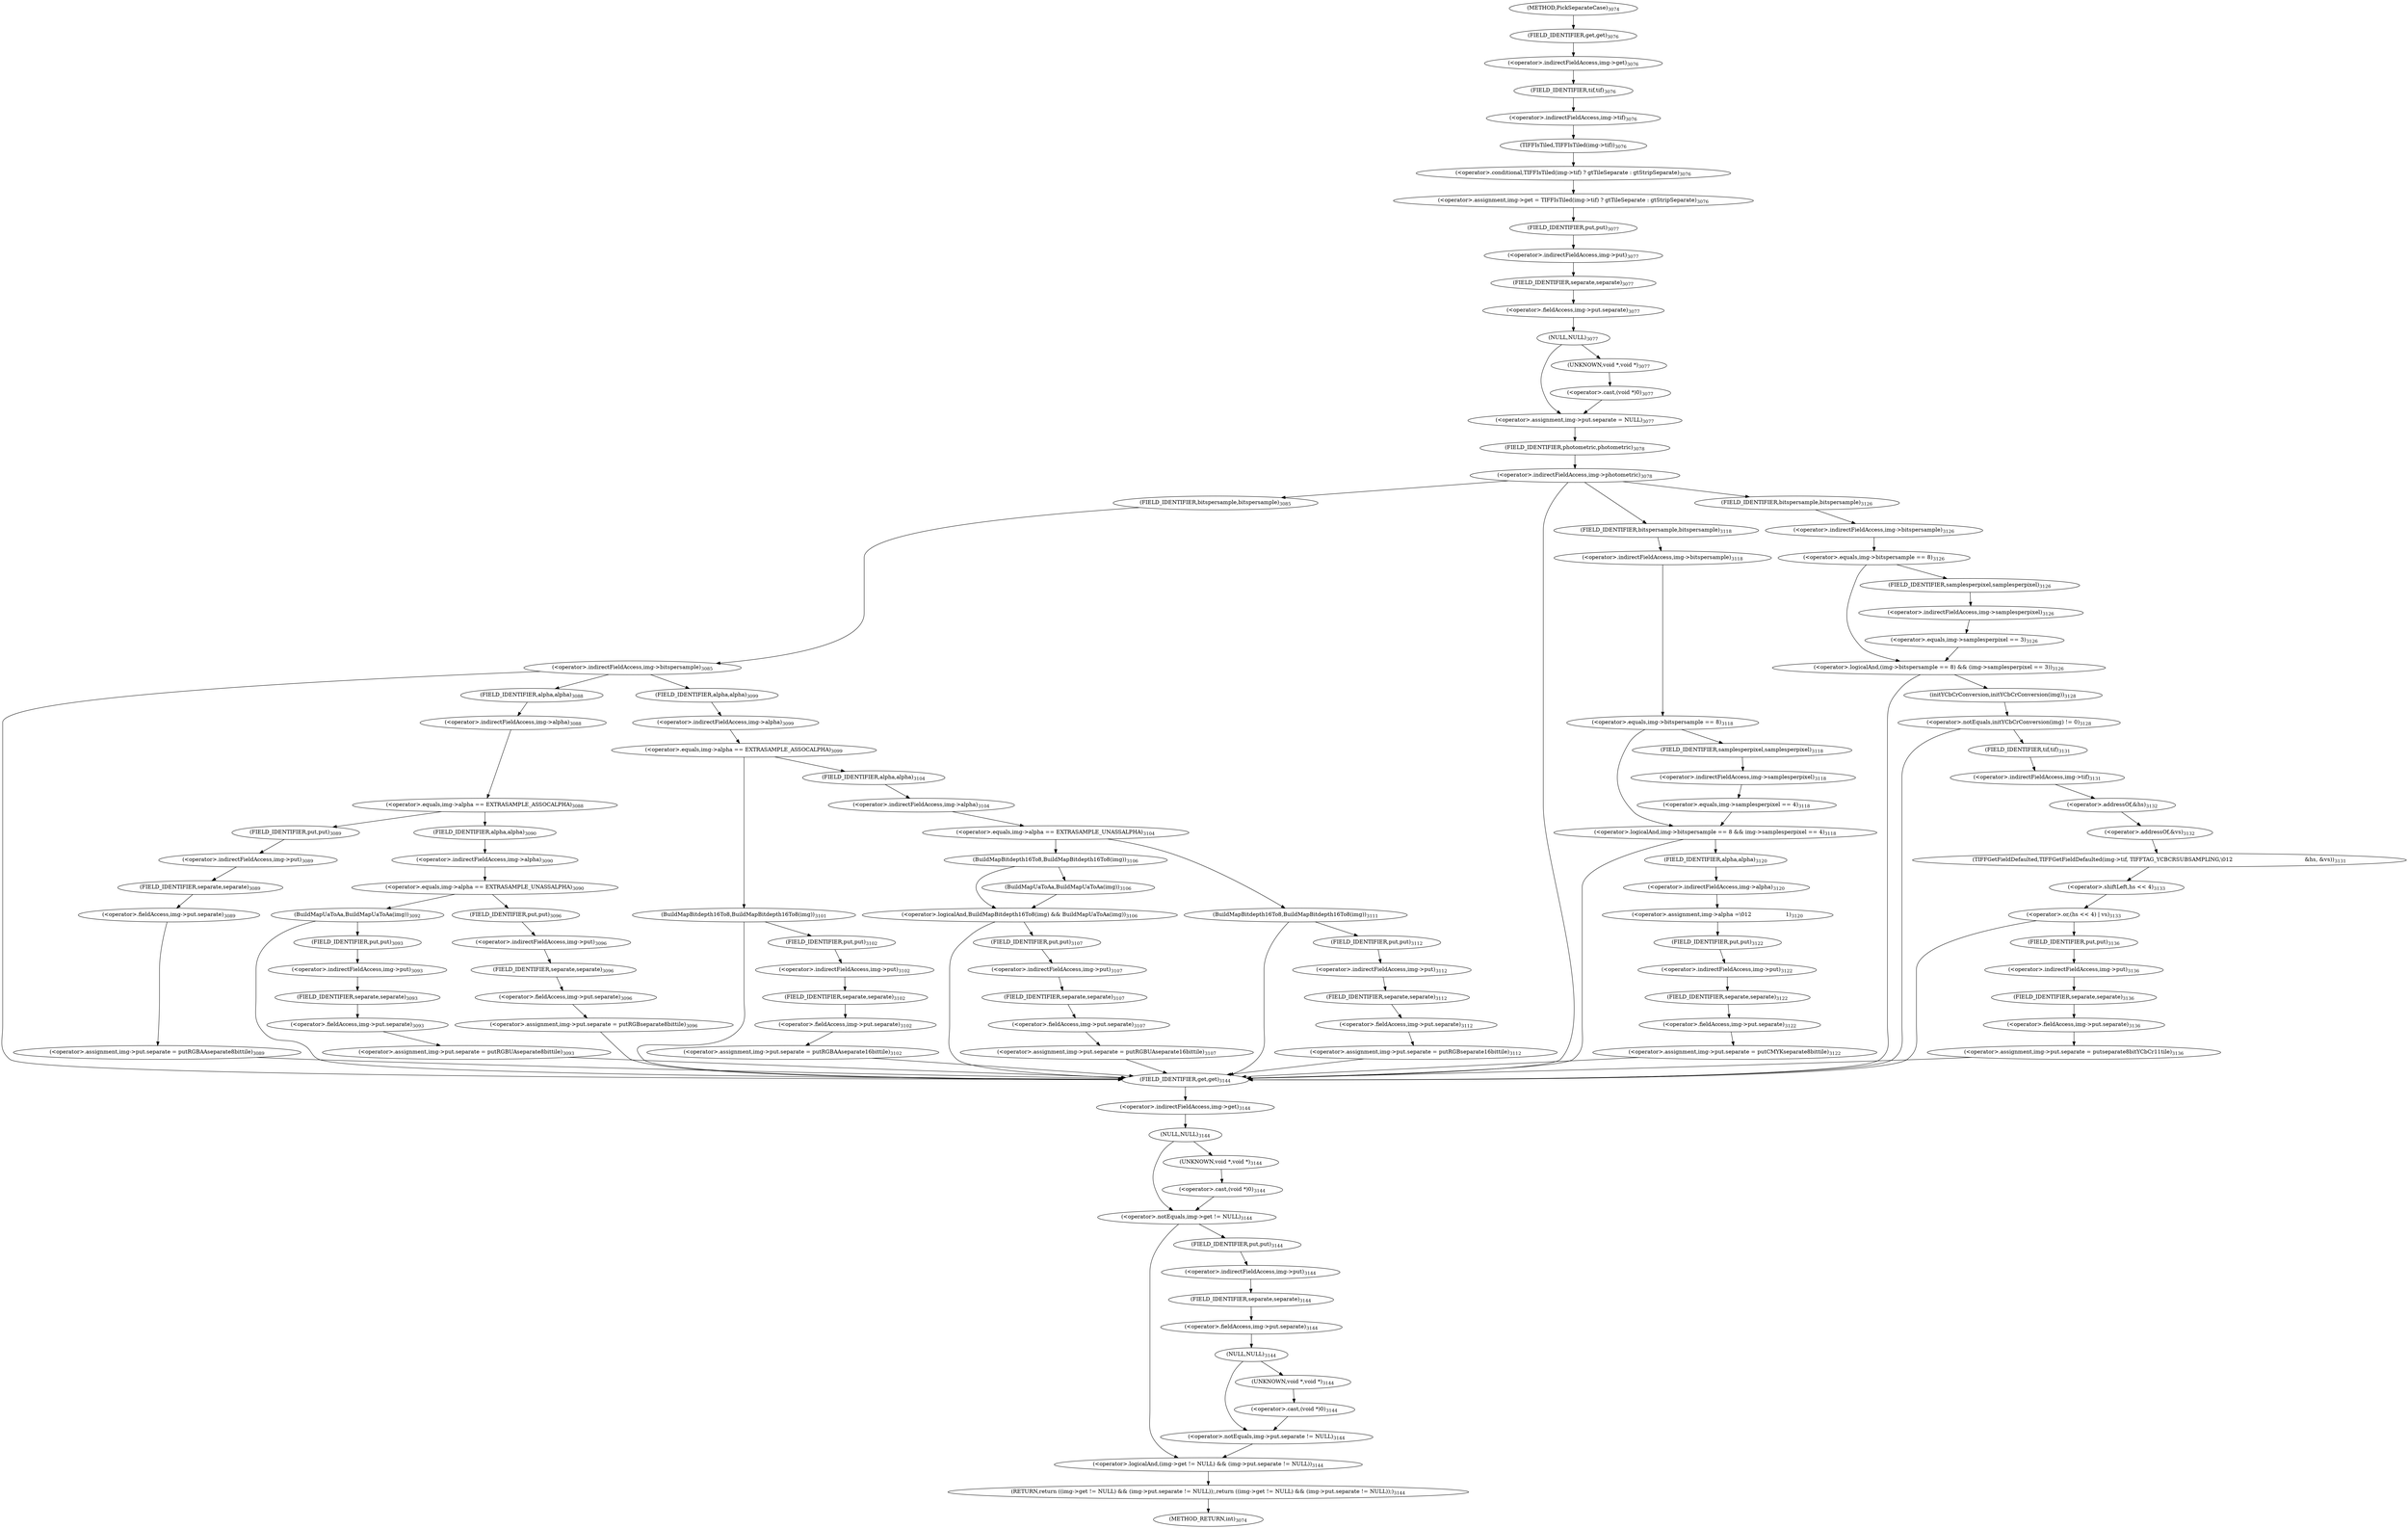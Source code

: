 digraph "PickSeparateCase" {  
"62647" [label = <(&lt;operator&gt;.assignment,img-&gt;get = TIFFIsTiled(img-&gt;tif) ? gtTileSeparate : gtStripSeparate)<SUB>3076</SUB>> ]
"62658" [label = <(&lt;operator&gt;.assignment,img-&gt;put.separate = NULL)<SUB>3077</SUB>> ]
"62867" [label = <(RETURN,return ((img-&gt;get != NULL) &amp;&amp; (img-&gt;put.separate != NULL));,return ((img-&gt;get != NULL) &amp;&amp; (img-&gt;put.separate != NULL));)<SUB>3144</SUB>> ]
"62648" [label = <(&lt;operator&gt;.indirectFieldAccess,img-&gt;get)<SUB>3076</SUB>> ]
"62651" [label = <(&lt;operator&gt;.conditional,TIFFIsTiled(img-&gt;tif) ? gtTileSeparate : gtStripSeparate)<SUB>3076</SUB>> ]
"62659" [label = <(&lt;operator&gt;.fieldAccess,img-&gt;put.separate)<SUB>3077</SUB>> ]
"62664" [label = <(NULL,NULL)<SUB>3077</SUB>> ]
"62670" [label = <(&lt;operator&gt;.indirectFieldAccess,img-&gt;photometric)<SUB>3078</SUB>> ]
"62868" [label = <(&lt;operator&gt;.logicalAnd,(img-&gt;get != NULL) &amp;&amp; (img-&gt;put.separate != NULL))<SUB>3144</SUB>> ]
"62650" [label = <(FIELD_IDENTIFIER,get,get)<SUB>3076</SUB>> ]
"62652" [label = <(TIFFIsTiled,TIFFIsTiled(img-&gt;tif))<SUB>3076</SUB>> ]
"62660" [label = <(&lt;operator&gt;.indirectFieldAccess,img-&gt;put)<SUB>3077</SUB>> ]
"62663" [label = <(FIELD_IDENTIFIER,separate,separate)<SUB>3077</SUB>> ]
"62672" [label = <(FIELD_IDENTIFIER,photometric,photometric)<SUB>3078</SUB>> ]
"62869" [label = <(&lt;operator&gt;.notEquals,img-&gt;get != NULL)<SUB>3144</SUB>> ]
"62878" [label = <(&lt;operator&gt;.notEquals,img-&gt;put.separate != NULL)<SUB>3144</SUB>> ]
"62653" [label = <(&lt;operator&gt;.indirectFieldAccess,img-&gt;tif)<SUB>3076</SUB>> ]
"62662" [label = <(FIELD_IDENTIFIER,put,put)<SUB>3077</SUB>> ]
"62666" [label = <(&lt;operator&gt;.cast,(void *)0)<SUB>3077</SUB>> ]
"62681" [label = <(&lt;operator&gt;.indirectFieldAccess,img-&gt;bitspersample)<SUB>3085</SUB>> ]
"62792" [label = <(&lt;operator&gt;.logicalAnd,img-&gt;bitspersample == 8 &amp;&amp; img-&gt;samplesperpixel == 4)<SUB>3118</SUB>> ]
"62820" [label = <(&lt;operator&gt;.logicalAnd,(img-&gt;bitspersample == 8) &amp;&amp; (img-&gt;samplesperpixel == 3))<SUB>3126</SUB>> ]
"62870" [label = <(&lt;operator&gt;.indirectFieldAccess,img-&gt;get)<SUB>3144</SUB>> ]
"62873" [label = <(NULL,NULL)<SUB>3144</SUB>> ]
"62879" [label = <(&lt;operator&gt;.fieldAccess,img-&gt;put.separate)<SUB>3144</SUB>> ]
"62884" [label = <(NULL,NULL)<SUB>3144</SUB>> ]
"62655" [label = <(FIELD_IDENTIFIER,tif,tif)<SUB>3076</SUB>> ]
"62667" [label = <(UNKNOWN,void *,void *)<SUB>3077</SUB>> ]
"62683" [label = <(FIELD_IDENTIFIER,bitspersample,bitspersample)<SUB>3085</SUB>> ]
"62793" [label = <(&lt;operator&gt;.equals,img-&gt;bitspersample == 8)<SUB>3118</SUB>> ]
"62798" [label = <(&lt;operator&gt;.equals,img-&gt;samplesperpixel == 4)<SUB>3118</SUB>> ]
"62804" [label = <(&lt;operator&gt;.assignment,img-&gt;alpha =\012                    1)<SUB>3120</SUB>> ]
"62809" [label = <(&lt;operator&gt;.assignment,img-&gt;put.separate = putCMYKseparate8bittile)<SUB>3122</SUB>> ]
"62821" [label = <(&lt;operator&gt;.equals,img-&gt;bitspersample == 8)<SUB>3126</SUB>> ]
"62826" [label = <(&lt;operator&gt;.equals,img-&gt;samplesperpixel == 3)<SUB>3126</SUB>> ]
"62872" [label = <(FIELD_IDENTIFIER,get,get)<SUB>3144</SUB>> ]
"62880" [label = <(&lt;operator&gt;.indirectFieldAccess,img-&gt;put)<SUB>3144</SUB>> ]
"62883" [label = <(FIELD_IDENTIFIER,separate,separate)<SUB>3144</SUB>> ]
"62688" [label = <(&lt;operator&gt;.equals,img-&gt;alpha == EXTRASAMPLE_ASSOCALPHA)<SUB>3088</SUB>> ]
"62734" [label = <(&lt;operator&gt;.equals,img-&gt;alpha == EXTRASAMPLE_ASSOCALPHA)<SUB>3099</SUB>> ]
"62794" [label = <(&lt;operator&gt;.indirectFieldAccess,img-&gt;bitspersample)<SUB>3118</SUB>> ]
"62799" [label = <(&lt;operator&gt;.indirectFieldAccess,img-&gt;samplesperpixel)<SUB>3118</SUB>> ]
"62805" [label = <(&lt;operator&gt;.indirectFieldAccess,img-&gt;alpha)<SUB>3120</SUB>> ]
"62810" [label = <(&lt;operator&gt;.fieldAccess,img-&gt;put.separate)<SUB>3122</SUB>> ]
"62822" [label = <(&lt;operator&gt;.indirectFieldAccess,img-&gt;bitspersample)<SUB>3126</SUB>> ]
"62827" [label = <(&lt;operator&gt;.indirectFieldAccess,img-&gt;samplesperpixel)<SUB>3126</SUB>> ]
"62833" [label = <(&lt;operator&gt;.notEquals,initYCbCrConversion(img) != 0)<SUB>3128</SUB>> ]
"62875" [label = <(&lt;operator&gt;.cast,(void *)0)<SUB>3144</SUB>> ]
"62882" [label = <(FIELD_IDENTIFIER,put,put)<SUB>3144</SUB>> ]
"62886" [label = <(&lt;operator&gt;.cast,(void *)0)<SUB>3144</SUB>> ]
"62689" [label = <(&lt;operator&gt;.indirectFieldAccess,img-&gt;alpha)<SUB>3088</SUB>> ]
"62694" [label = <(&lt;operator&gt;.assignment,img-&gt;put.separate = putRGBAAseparate8bittile)<SUB>3089</SUB>> ]
"62735" [label = <(&lt;operator&gt;.indirectFieldAccess,img-&gt;alpha)<SUB>3099</SUB>> ]
"62796" [label = <(FIELD_IDENTIFIER,bitspersample,bitspersample)<SUB>3118</SUB>> ]
"62801" [label = <(FIELD_IDENTIFIER,samplesperpixel,samplesperpixel)<SUB>3118</SUB>> ]
"62807" [label = <(FIELD_IDENTIFIER,alpha,alpha)<SUB>3120</SUB>> ]
"62811" [label = <(&lt;operator&gt;.indirectFieldAccess,img-&gt;put)<SUB>3122</SUB>> ]
"62814" [label = <(FIELD_IDENTIFIER,separate,separate)<SUB>3122</SUB>> ]
"62824" [label = <(FIELD_IDENTIFIER,bitspersample,bitspersample)<SUB>3126</SUB>> ]
"62829" [label = <(FIELD_IDENTIFIER,samplesperpixel,samplesperpixel)<SUB>3126</SUB>> ]
"62834" [label = <(initYCbCrConversion,initYCbCrConversion(img))<SUB>3128</SUB>> ]
"62840" [label = <(TIFFGetFieldDefaulted,TIFFGetFieldDefaulted(img-&gt;tif, TIFFTAG_YCBCRSUBSAMPLING,\012                                          &amp;hs, &amp;vs))<SUB>3131</SUB>> ]
"62876" [label = <(UNKNOWN,void *,void *)<SUB>3144</SUB>> ]
"62887" [label = <(UNKNOWN,void *,void *)<SUB>3144</SUB>> ]
"62691" [label = <(FIELD_IDENTIFIER,alpha,alpha)<SUB>3088</SUB>> ]
"62695" [label = <(&lt;operator&gt;.fieldAccess,img-&gt;put.separate)<SUB>3089</SUB>> ]
"62737" [label = <(FIELD_IDENTIFIER,alpha,alpha)<SUB>3099</SUB>> ]
"62741" [label = <(BuildMapBitdepth16To8,BuildMapBitdepth16To8(img))<SUB>3101</SUB>> ]
"62813" [label = <(FIELD_IDENTIFIER,put,put)<SUB>3122</SUB>> ]
"62841" [label = <(&lt;operator&gt;.indirectFieldAccess,img-&gt;tif)<SUB>3131</SUB>> ]
"62845" [label = <(&lt;operator&gt;.addressOf,&amp;hs)<SUB>3132</SUB>> ]
"62847" [label = <(&lt;operator&gt;.addressOf,&amp;vs)<SUB>3132</SUB>> ]
"62850" [label = <(&lt;operator&gt;.or,(hs &lt;&lt; 4) | vs)<SUB>3133</SUB>> ]
"62696" [label = <(&lt;operator&gt;.indirectFieldAccess,img-&gt;put)<SUB>3089</SUB>> ]
"62699" [label = <(FIELD_IDENTIFIER,separate,separate)<SUB>3089</SUB>> ]
"62704" [label = <(&lt;operator&gt;.equals,img-&gt;alpha == EXTRASAMPLE_UNASSALPHA)<SUB>3090</SUB>> ]
"62744" [label = <(&lt;operator&gt;.assignment,img-&gt;put.separate = putRGBAAseparate16bittile)<SUB>3102</SUB>> ]
"62754" [label = <(&lt;operator&gt;.equals,img-&gt;alpha == EXTRASAMPLE_UNASSALPHA)<SUB>3104</SUB>> ]
"62843" [label = <(FIELD_IDENTIFIER,tif,tif)<SUB>3131</SUB>> ]
"62851" [label = <(&lt;operator&gt;.shiftLeft,hs &lt;&lt; 4)<SUB>3133</SUB>> ]
"62858" [label = <(&lt;operator&gt;.assignment,img-&gt;put.separate = putseparate8bitYCbCr11tile)<SUB>3136</SUB>> ]
"62698" [label = <(FIELD_IDENTIFIER,put,put)<SUB>3089</SUB>> ]
"62705" [label = <(&lt;operator&gt;.indirectFieldAccess,img-&gt;alpha)<SUB>3090</SUB>> ]
"62745" [label = <(&lt;operator&gt;.fieldAccess,img-&gt;put.separate)<SUB>3102</SUB>> ]
"62755" [label = <(&lt;operator&gt;.indirectFieldAccess,img-&gt;alpha)<SUB>3104</SUB>> ]
"62859" [label = <(&lt;operator&gt;.fieldAccess,img-&gt;put.separate)<SUB>3136</SUB>> ]
"62707" [label = <(FIELD_IDENTIFIER,alpha,alpha)<SUB>3090</SUB>> ]
"62711" [label = <(BuildMapUaToAa,BuildMapUaToAa(img))<SUB>3092</SUB>> ]
"62723" [label = <(&lt;operator&gt;.assignment,img-&gt;put.separate = putRGBseparate8bittile)<SUB>3096</SUB>> ]
"62746" [label = <(&lt;operator&gt;.indirectFieldAccess,img-&gt;put)<SUB>3102</SUB>> ]
"62749" [label = <(FIELD_IDENTIFIER,separate,separate)<SUB>3102</SUB>> ]
"62757" [label = <(FIELD_IDENTIFIER,alpha,alpha)<SUB>3104</SUB>> ]
"62761" [label = <(&lt;operator&gt;.logicalAnd,BuildMapBitdepth16To8(img) &amp;&amp; BuildMapUaToAa(img))<SUB>3106</SUB>> ]
"62860" [label = <(&lt;operator&gt;.indirectFieldAccess,img-&gt;put)<SUB>3136</SUB>> ]
"62863" [label = <(FIELD_IDENTIFIER,separate,separate)<SUB>3136</SUB>> ]
"62714" [label = <(&lt;operator&gt;.assignment,img-&gt;put.separate = putRGBUAseparate8bittile)<SUB>3093</SUB>> ]
"62724" [label = <(&lt;operator&gt;.fieldAccess,img-&gt;put.separate)<SUB>3096</SUB>> ]
"62748" [label = <(FIELD_IDENTIFIER,put,put)<SUB>3102</SUB>> ]
"62762" [label = <(BuildMapBitdepth16To8,BuildMapBitdepth16To8(img))<SUB>3106</SUB>> ]
"62764" [label = <(BuildMapUaToAa,BuildMapUaToAa(img))<SUB>3106</SUB>> ]
"62767" [label = <(&lt;operator&gt;.assignment,img-&gt;put.separate = putRGBUAseparate16bittile)<SUB>3107</SUB>> ]
"62777" [label = <(BuildMapBitdepth16To8,BuildMapBitdepth16To8(img))<SUB>3111</SUB>> ]
"62862" [label = <(FIELD_IDENTIFIER,put,put)<SUB>3136</SUB>> ]
"62715" [label = <(&lt;operator&gt;.fieldAccess,img-&gt;put.separate)<SUB>3093</SUB>> ]
"62725" [label = <(&lt;operator&gt;.indirectFieldAccess,img-&gt;put)<SUB>3096</SUB>> ]
"62728" [label = <(FIELD_IDENTIFIER,separate,separate)<SUB>3096</SUB>> ]
"62768" [label = <(&lt;operator&gt;.fieldAccess,img-&gt;put.separate)<SUB>3107</SUB>> ]
"62780" [label = <(&lt;operator&gt;.assignment,img-&gt;put.separate = putRGBseparate16bittile)<SUB>3112</SUB>> ]
"62716" [label = <(&lt;operator&gt;.indirectFieldAccess,img-&gt;put)<SUB>3093</SUB>> ]
"62719" [label = <(FIELD_IDENTIFIER,separate,separate)<SUB>3093</SUB>> ]
"62727" [label = <(FIELD_IDENTIFIER,put,put)<SUB>3096</SUB>> ]
"62769" [label = <(&lt;operator&gt;.indirectFieldAccess,img-&gt;put)<SUB>3107</SUB>> ]
"62772" [label = <(FIELD_IDENTIFIER,separate,separate)<SUB>3107</SUB>> ]
"62781" [label = <(&lt;operator&gt;.fieldAccess,img-&gt;put.separate)<SUB>3112</SUB>> ]
"62718" [label = <(FIELD_IDENTIFIER,put,put)<SUB>3093</SUB>> ]
"62771" [label = <(FIELD_IDENTIFIER,put,put)<SUB>3107</SUB>> ]
"62782" [label = <(&lt;operator&gt;.indirectFieldAccess,img-&gt;put)<SUB>3112</SUB>> ]
"62785" [label = <(FIELD_IDENTIFIER,separate,separate)<SUB>3112</SUB>> ]
"62784" [label = <(FIELD_IDENTIFIER,put,put)<SUB>3112</SUB>> ]
"62644" [label = <(METHOD,PickSeparateCase)<SUB>3074</SUB>> ]
"62889" [label = <(METHOD_RETURN,int)<SUB>3074</SUB>> ]
  "62647" -> "62662" 
  "62658" -> "62672" 
  "62867" -> "62889" 
  "62648" -> "62655" 
  "62651" -> "62647" 
  "62659" -> "62664" 
  "62664" -> "62667" 
  "62664" -> "62658" 
  "62670" -> "62683" 
  "62670" -> "62796" 
  "62670" -> "62824" 
  "62670" -> "62872" 
  "62868" -> "62867" 
  "62650" -> "62648" 
  "62652" -> "62651" 
  "62660" -> "62663" 
  "62663" -> "62659" 
  "62672" -> "62670" 
  "62869" -> "62868" 
  "62869" -> "62882" 
  "62878" -> "62868" 
  "62653" -> "62652" 
  "62662" -> "62660" 
  "62666" -> "62658" 
  "62681" -> "62691" 
  "62681" -> "62737" 
  "62681" -> "62872" 
  "62792" -> "62807" 
  "62792" -> "62872" 
  "62820" -> "62834" 
  "62820" -> "62872" 
  "62870" -> "62873" 
  "62873" -> "62876" 
  "62873" -> "62869" 
  "62879" -> "62884" 
  "62884" -> "62887" 
  "62884" -> "62878" 
  "62655" -> "62653" 
  "62667" -> "62666" 
  "62683" -> "62681" 
  "62793" -> "62792" 
  "62793" -> "62801" 
  "62798" -> "62792" 
  "62804" -> "62813" 
  "62809" -> "62872" 
  "62821" -> "62820" 
  "62821" -> "62829" 
  "62826" -> "62820" 
  "62872" -> "62870" 
  "62880" -> "62883" 
  "62883" -> "62879" 
  "62688" -> "62698" 
  "62688" -> "62707" 
  "62734" -> "62741" 
  "62734" -> "62757" 
  "62794" -> "62793" 
  "62799" -> "62798" 
  "62805" -> "62804" 
  "62810" -> "62809" 
  "62822" -> "62821" 
  "62827" -> "62826" 
  "62833" -> "62843" 
  "62833" -> "62872" 
  "62875" -> "62869" 
  "62882" -> "62880" 
  "62886" -> "62878" 
  "62689" -> "62688" 
  "62694" -> "62872" 
  "62735" -> "62734" 
  "62796" -> "62794" 
  "62801" -> "62799" 
  "62807" -> "62805" 
  "62811" -> "62814" 
  "62814" -> "62810" 
  "62824" -> "62822" 
  "62829" -> "62827" 
  "62834" -> "62833" 
  "62840" -> "62851" 
  "62876" -> "62875" 
  "62887" -> "62886" 
  "62691" -> "62689" 
  "62695" -> "62694" 
  "62737" -> "62735" 
  "62741" -> "62748" 
  "62741" -> "62872" 
  "62813" -> "62811" 
  "62841" -> "62845" 
  "62845" -> "62847" 
  "62847" -> "62840" 
  "62850" -> "62862" 
  "62850" -> "62872" 
  "62696" -> "62699" 
  "62699" -> "62695" 
  "62704" -> "62711" 
  "62704" -> "62727" 
  "62744" -> "62872" 
  "62754" -> "62762" 
  "62754" -> "62777" 
  "62843" -> "62841" 
  "62851" -> "62850" 
  "62858" -> "62872" 
  "62698" -> "62696" 
  "62705" -> "62704" 
  "62745" -> "62744" 
  "62755" -> "62754" 
  "62859" -> "62858" 
  "62707" -> "62705" 
  "62711" -> "62718" 
  "62711" -> "62872" 
  "62723" -> "62872" 
  "62746" -> "62749" 
  "62749" -> "62745" 
  "62757" -> "62755" 
  "62761" -> "62771" 
  "62761" -> "62872" 
  "62860" -> "62863" 
  "62863" -> "62859" 
  "62714" -> "62872" 
  "62724" -> "62723" 
  "62748" -> "62746" 
  "62762" -> "62761" 
  "62762" -> "62764" 
  "62764" -> "62761" 
  "62767" -> "62872" 
  "62777" -> "62784" 
  "62777" -> "62872" 
  "62862" -> "62860" 
  "62715" -> "62714" 
  "62725" -> "62728" 
  "62728" -> "62724" 
  "62768" -> "62767" 
  "62780" -> "62872" 
  "62716" -> "62719" 
  "62719" -> "62715" 
  "62727" -> "62725" 
  "62769" -> "62772" 
  "62772" -> "62768" 
  "62781" -> "62780" 
  "62718" -> "62716" 
  "62771" -> "62769" 
  "62782" -> "62785" 
  "62785" -> "62781" 
  "62784" -> "62782" 
  "62644" -> "62650" 
}
